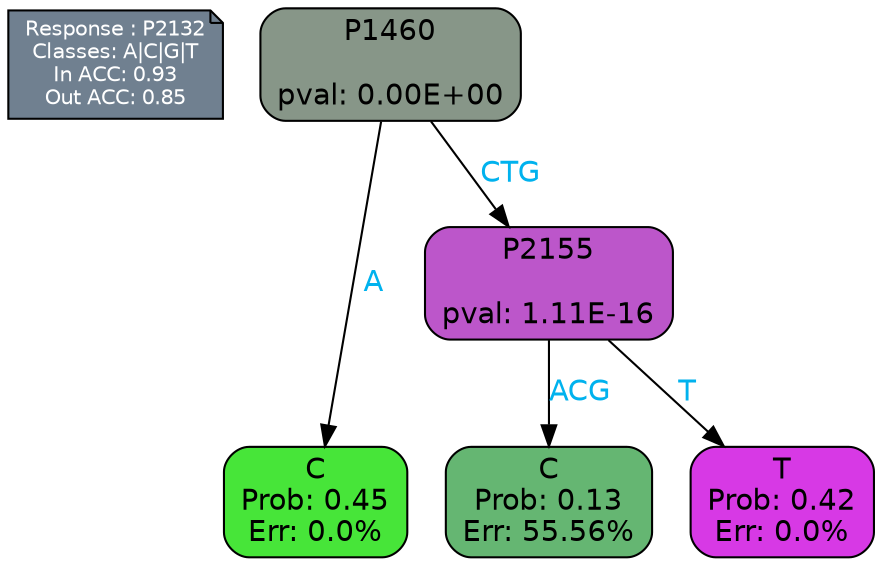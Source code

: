 digraph Tree {
node [shape=box, style="filled, rounded", color="black", fontname=helvetica] ;
graph [ranksep=equally, splines=polylines, bgcolor=transparent, dpi=600] ;
edge [fontname=helvetica] ;
LEGEND [label="Response : P2132
Classes: A|C|G|T
In ACC: 0.93
Out ACC: 0.85
",shape=note,align=left,style=filled,fillcolor="slategray",fontcolor="white",fontsize=10];1 [label="P1460

pval: 0.00E+00", fillcolor="#879688"] ;
2 [label="C
Prob: 0.45
Err: 0.0%", fillcolor="#47e539"] ;
3 [label="P2155

pval: 1.11E-16", fillcolor="#bc56ca"] ;
4 [label="C
Prob: 0.13
Err: 55.56%", fillcolor="#65b672"] ;
5 [label="T
Prob: 0.42
Err: 0.0%", fillcolor="#d739e5"] ;
1 -> 2 [label="A",fontcolor=deepskyblue2] ;
1 -> 3 [label="CTG",fontcolor=deepskyblue2] ;
3 -> 4 [label="ACG",fontcolor=deepskyblue2] ;
3 -> 5 [label="T",fontcolor=deepskyblue2] ;
{rank = same; 2;4;5;}{rank = same; LEGEND;1;}}